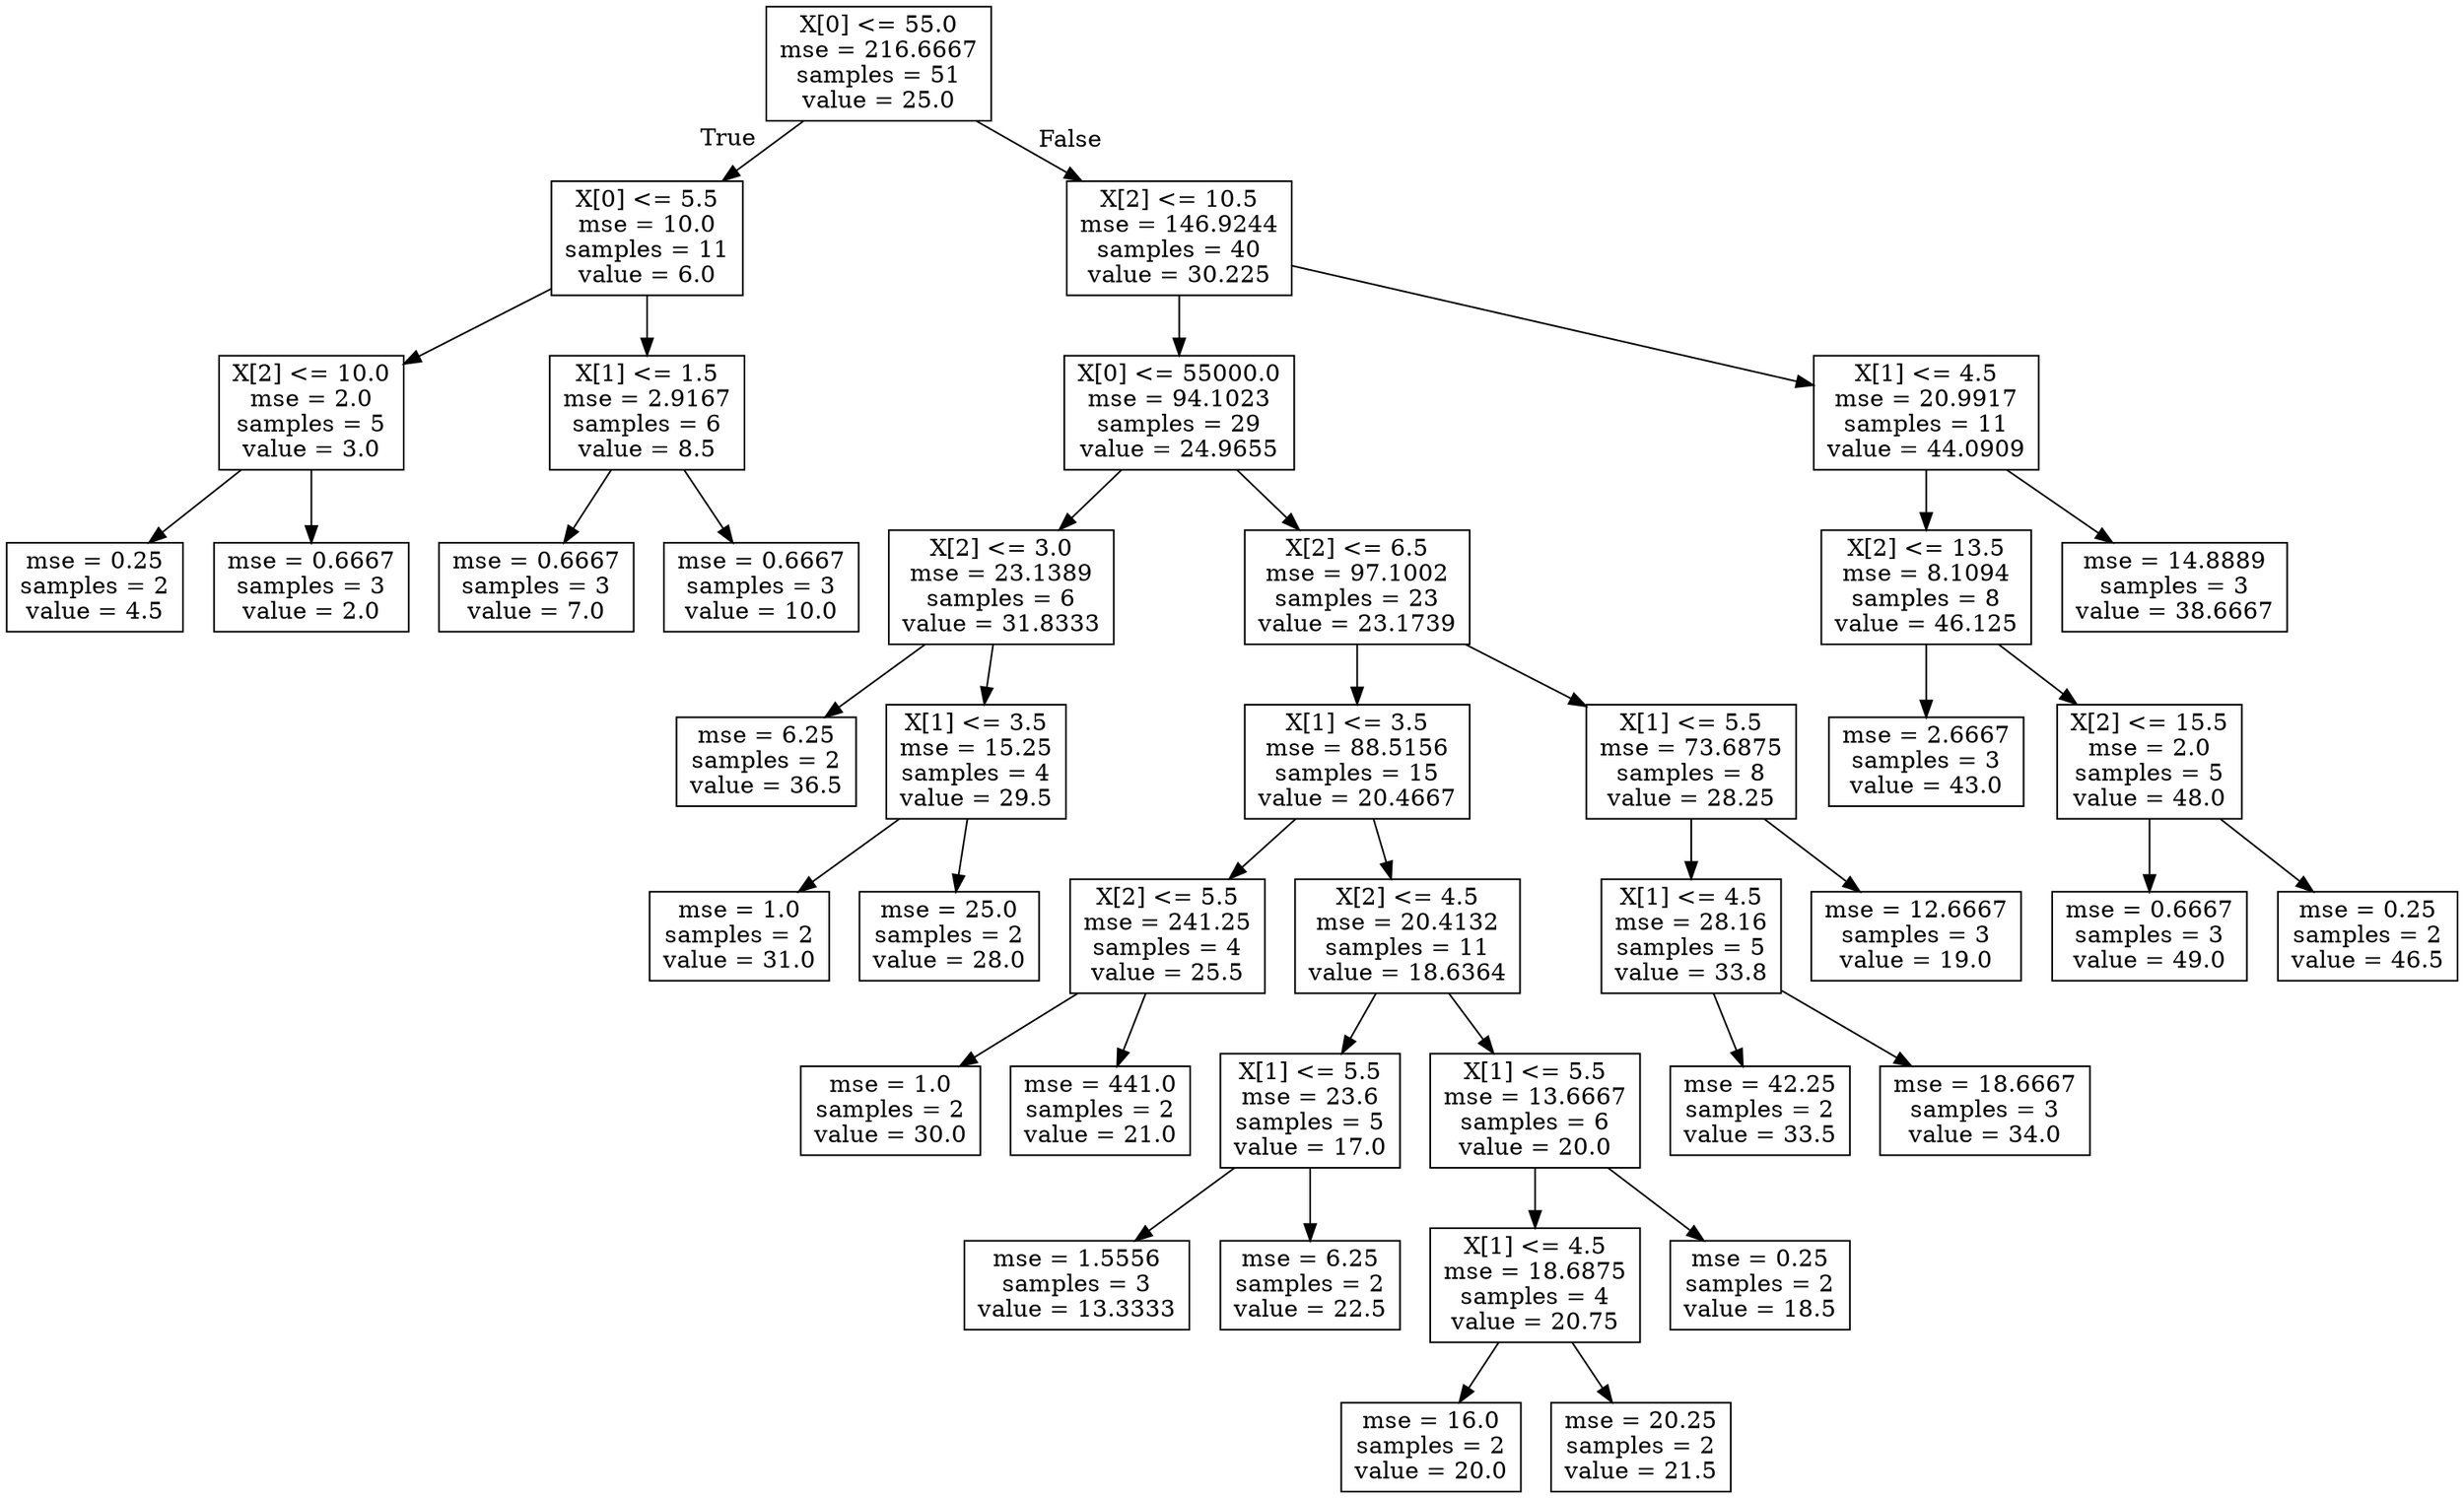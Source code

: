 digraph Tree {
node [shape=box] ;
0 [label="X[0] <= 55.0\nmse = 216.6667\nsamples = 51\nvalue = 25.0"] ;
1 [label="X[0] <= 5.5\nmse = 10.0\nsamples = 11\nvalue = 6.0"] ;
0 -> 1 [labeldistance=2.5, labelangle=45, headlabel="True"] ;
2 [label="X[2] <= 10.0\nmse = 2.0\nsamples = 5\nvalue = 3.0"] ;
1 -> 2 ;
3 [label="mse = 0.25\nsamples = 2\nvalue = 4.5"] ;
2 -> 3 ;
4 [label="mse = 0.6667\nsamples = 3\nvalue = 2.0"] ;
2 -> 4 ;
5 [label="X[1] <= 1.5\nmse = 2.9167\nsamples = 6\nvalue = 8.5"] ;
1 -> 5 ;
6 [label="mse = 0.6667\nsamples = 3\nvalue = 7.0"] ;
5 -> 6 ;
7 [label="mse = 0.6667\nsamples = 3\nvalue = 10.0"] ;
5 -> 7 ;
8 [label="X[2] <= 10.5\nmse = 146.9244\nsamples = 40\nvalue = 30.225"] ;
0 -> 8 [labeldistance=2.5, labelangle=-45, headlabel="False"] ;
9 [label="X[0] <= 55000.0\nmse = 94.1023\nsamples = 29\nvalue = 24.9655"] ;
8 -> 9 ;
10 [label="X[2] <= 3.0\nmse = 23.1389\nsamples = 6\nvalue = 31.8333"] ;
9 -> 10 ;
11 [label="mse = 6.25\nsamples = 2\nvalue = 36.5"] ;
10 -> 11 ;
12 [label="X[1] <= 3.5\nmse = 15.25\nsamples = 4\nvalue = 29.5"] ;
10 -> 12 ;
13 [label="mse = 1.0\nsamples = 2\nvalue = 31.0"] ;
12 -> 13 ;
14 [label="mse = 25.0\nsamples = 2\nvalue = 28.0"] ;
12 -> 14 ;
15 [label="X[2] <= 6.5\nmse = 97.1002\nsamples = 23\nvalue = 23.1739"] ;
9 -> 15 ;
16 [label="X[1] <= 3.5\nmse = 88.5156\nsamples = 15\nvalue = 20.4667"] ;
15 -> 16 ;
17 [label="X[2] <= 5.5\nmse = 241.25\nsamples = 4\nvalue = 25.5"] ;
16 -> 17 ;
18 [label="mse = 1.0\nsamples = 2\nvalue = 30.0"] ;
17 -> 18 ;
19 [label="mse = 441.0\nsamples = 2\nvalue = 21.0"] ;
17 -> 19 ;
20 [label="X[2] <= 4.5\nmse = 20.4132\nsamples = 11\nvalue = 18.6364"] ;
16 -> 20 ;
21 [label="X[1] <= 5.5\nmse = 23.6\nsamples = 5\nvalue = 17.0"] ;
20 -> 21 ;
22 [label="mse = 1.5556\nsamples = 3\nvalue = 13.3333"] ;
21 -> 22 ;
23 [label="mse = 6.25\nsamples = 2\nvalue = 22.5"] ;
21 -> 23 ;
24 [label="X[1] <= 5.5\nmse = 13.6667\nsamples = 6\nvalue = 20.0"] ;
20 -> 24 ;
25 [label="X[1] <= 4.5\nmse = 18.6875\nsamples = 4\nvalue = 20.75"] ;
24 -> 25 ;
26 [label="mse = 16.0\nsamples = 2\nvalue = 20.0"] ;
25 -> 26 ;
27 [label="mse = 20.25\nsamples = 2\nvalue = 21.5"] ;
25 -> 27 ;
28 [label="mse = 0.25\nsamples = 2\nvalue = 18.5"] ;
24 -> 28 ;
29 [label="X[1] <= 5.5\nmse = 73.6875\nsamples = 8\nvalue = 28.25"] ;
15 -> 29 ;
30 [label="X[1] <= 4.5\nmse = 28.16\nsamples = 5\nvalue = 33.8"] ;
29 -> 30 ;
31 [label="mse = 42.25\nsamples = 2\nvalue = 33.5"] ;
30 -> 31 ;
32 [label="mse = 18.6667\nsamples = 3\nvalue = 34.0"] ;
30 -> 32 ;
33 [label="mse = 12.6667\nsamples = 3\nvalue = 19.0"] ;
29 -> 33 ;
34 [label="X[1] <= 4.5\nmse = 20.9917\nsamples = 11\nvalue = 44.0909"] ;
8 -> 34 ;
35 [label="X[2] <= 13.5\nmse = 8.1094\nsamples = 8\nvalue = 46.125"] ;
34 -> 35 ;
36 [label="mse = 2.6667\nsamples = 3\nvalue = 43.0"] ;
35 -> 36 ;
37 [label="X[2] <= 15.5\nmse = 2.0\nsamples = 5\nvalue = 48.0"] ;
35 -> 37 ;
38 [label="mse = 0.6667\nsamples = 3\nvalue = 49.0"] ;
37 -> 38 ;
39 [label="mse = 0.25\nsamples = 2\nvalue = 46.5"] ;
37 -> 39 ;
40 [label="mse = 14.8889\nsamples = 3\nvalue = 38.6667"] ;
34 -> 40 ;
}